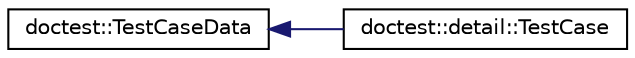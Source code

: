 digraph "Graphical Class Hierarchy"
{
 // LATEX_PDF_SIZE
  edge [fontname="Helvetica",fontsize="10",labelfontname="Helvetica",labelfontsize="10"];
  node [fontname="Helvetica",fontsize="10",shape=record];
  rankdir="LR";
  Node0 [label="doctest::TestCaseData",height=0.2,width=0.4,color="black", fillcolor="white", style="filled",URL="$d7/d2c/structdoctest_1_1TestCaseData.html",tooltip=" "];
  Node0 -> Node1 [dir="back",color="midnightblue",fontsize="10",style="solid",fontname="Helvetica"];
  Node1 [label="doctest::detail::TestCase",height=0.2,width=0.4,color="black", fillcolor="white", style="filled",URL="$d5/de7/structdoctest_1_1detail_1_1TestCase.html",tooltip=" "];
}
